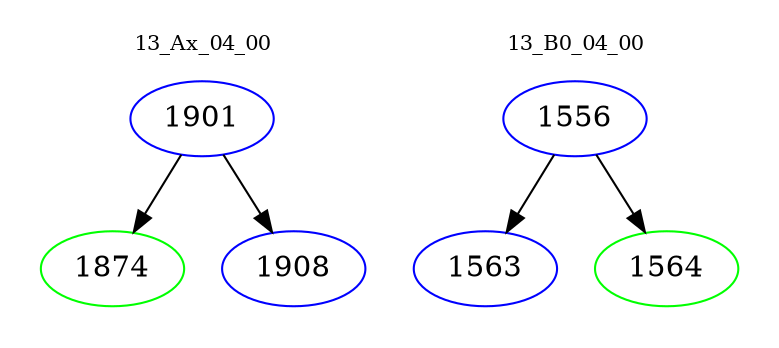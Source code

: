 digraph{
subgraph cluster_0 {
color = white
label = "13_Ax_04_00";
fontsize=10;
T0_1901 [label="1901", color="blue"]
T0_1901 -> T0_1874 [color="black"]
T0_1874 [label="1874", color="green"]
T0_1901 -> T0_1908 [color="black"]
T0_1908 [label="1908", color="blue"]
}
subgraph cluster_1 {
color = white
label = "13_B0_04_00";
fontsize=10;
T1_1556 [label="1556", color="blue"]
T1_1556 -> T1_1563 [color="black"]
T1_1563 [label="1563", color="blue"]
T1_1556 -> T1_1564 [color="black"]
T1_1564 [label="1564", color="green"]
}
}
